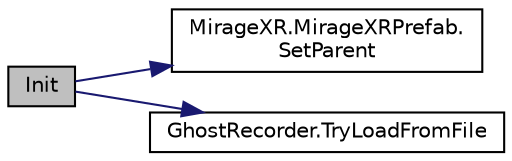 digraph "Init"
{
 // INTERACTIVE_SVG=YES
 // LATEX_PDF_SIZE
  edge [fontname="Helvetica",fontsize="10",labelfontname="Helvetica",labelfontsize="10"];
  node [fontname="Helvetica",fontsize="10",shape=record];
  rankdir="LR";
  Node1 [label="Init",height=0.2,width=0.4,color="black", fillcolor="grey75", style="filled", fontcolor="black",tooltip="All the prefabs has to implement an initialization method."];
  Node1 -> Node2 [color="midnightblue",fontsize="10",style="solid",fontname="Helvetica"];
  Node2 [label="MirageXR.MirageXRPrefab.\lSetParent",height=0.2,width=0.4,color="black", fillcolor="white", style="filled",URL="$class_mirage_x_r_1_1_mirage_x_r_prefab.html#ac4ac60851167c1ba6255c2a58bb63865",tooltip="Set prefab parent."];
  Node1 -> Node3 [color="midnightblue",fontsize="10",style="solid",fontname="Helvetica"];
  Node3 [label="GhostRecorder.TryLoadFromFile",height=0.2,width=0.4,color="black", fillcolor="white", style="filled",URL="$class_ghost_recorder.html#ab5228feabef13d59c72bff0e5143b8dc",tooltip="Load the data from an .xml file"];
}

